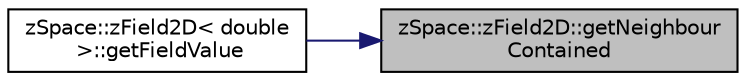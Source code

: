 digraph "zSpace::zField2D::getNeighbourContained"
{
 // LATEX_PDF_SIZE
  edge [fontname="Helvetica",fontsize="10",labelfontname="Helvetica",labelfontsize="10"];
  node [fontname="Helvetica",fontsize="10",shape=record];
  rankdir="RL";
  Node72 [label="zSpace::zField2D::getNeighbour\lContained",height=0.2,width=0.4,color="black", fillcolor="grey75", style="filled", fontcolor="black",tooltip="This method gets the gridPoints which contain the input position."];
  Node72 -> Node73 [dir="back",color="midnightblue",fontsize="10",style="solid",fontname="Helvetica"];
  Node73 [label="zSpace::zField2D\< double\l \>::getFieldValue",height=0.2,width=0.4,color="black", fillcolor="white", style="filled",URL="$classz_space_1_1z_field2_d.html#a543d274aaa0c7a913c8d6ad227e192fa",tooltip="This method gets the value of the field at the input sample position."];
}
